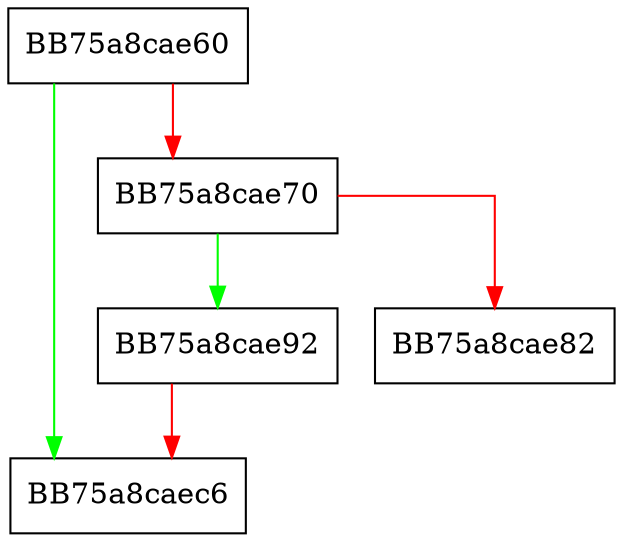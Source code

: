 digraph clear {
  node [shape="box"];
  graph [splines=ortho];
  BB75a8cae60 -> BB75a8caec6 [color="green"];
  BB75a8cae60 -> BB75a8cae70 [color="red"];
  BB75a8cae70 -> BB75a8cae92 [color="green"];
  BB75a8cae70 -> BB75a8cae82 [color="red"];
  BB75a8cae92 -> BB75a8caec6 [color="red"];
}